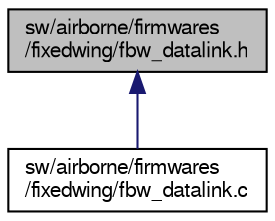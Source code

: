 digraph "sw/airborne/firmwares/fixedwing/fbw_datalink.h"
{
  edge [fontname="FreeSans",fontsize="10",labelfontname="FreeSans",labelfontsize="10"];
  node [fontname="FreeSans",fontsize="10",shape=record];
  Node1 [label="sw/airborne/firmwares\l/fixedwing/fbw_datalink.h",height=0.2,width=0.4,color="black", fillcolor="grey75", style="filled", fontcolor="black"];
  Node1 -> Node2 [dir="back",color="midnightblue",fontsize="10",style="solid",fontname="FreeSans"];
  Node2 [label="sw/airborne/firmwares\l/fixedwing/fbw_datalink.c",height=0.2,width=0.4,color="black", fillcolor="white", style="filled",URL="$fbw__datalink_8c.html",tooltip="Datalink through FBW (FlyByWire) process/mcu. "];
}
